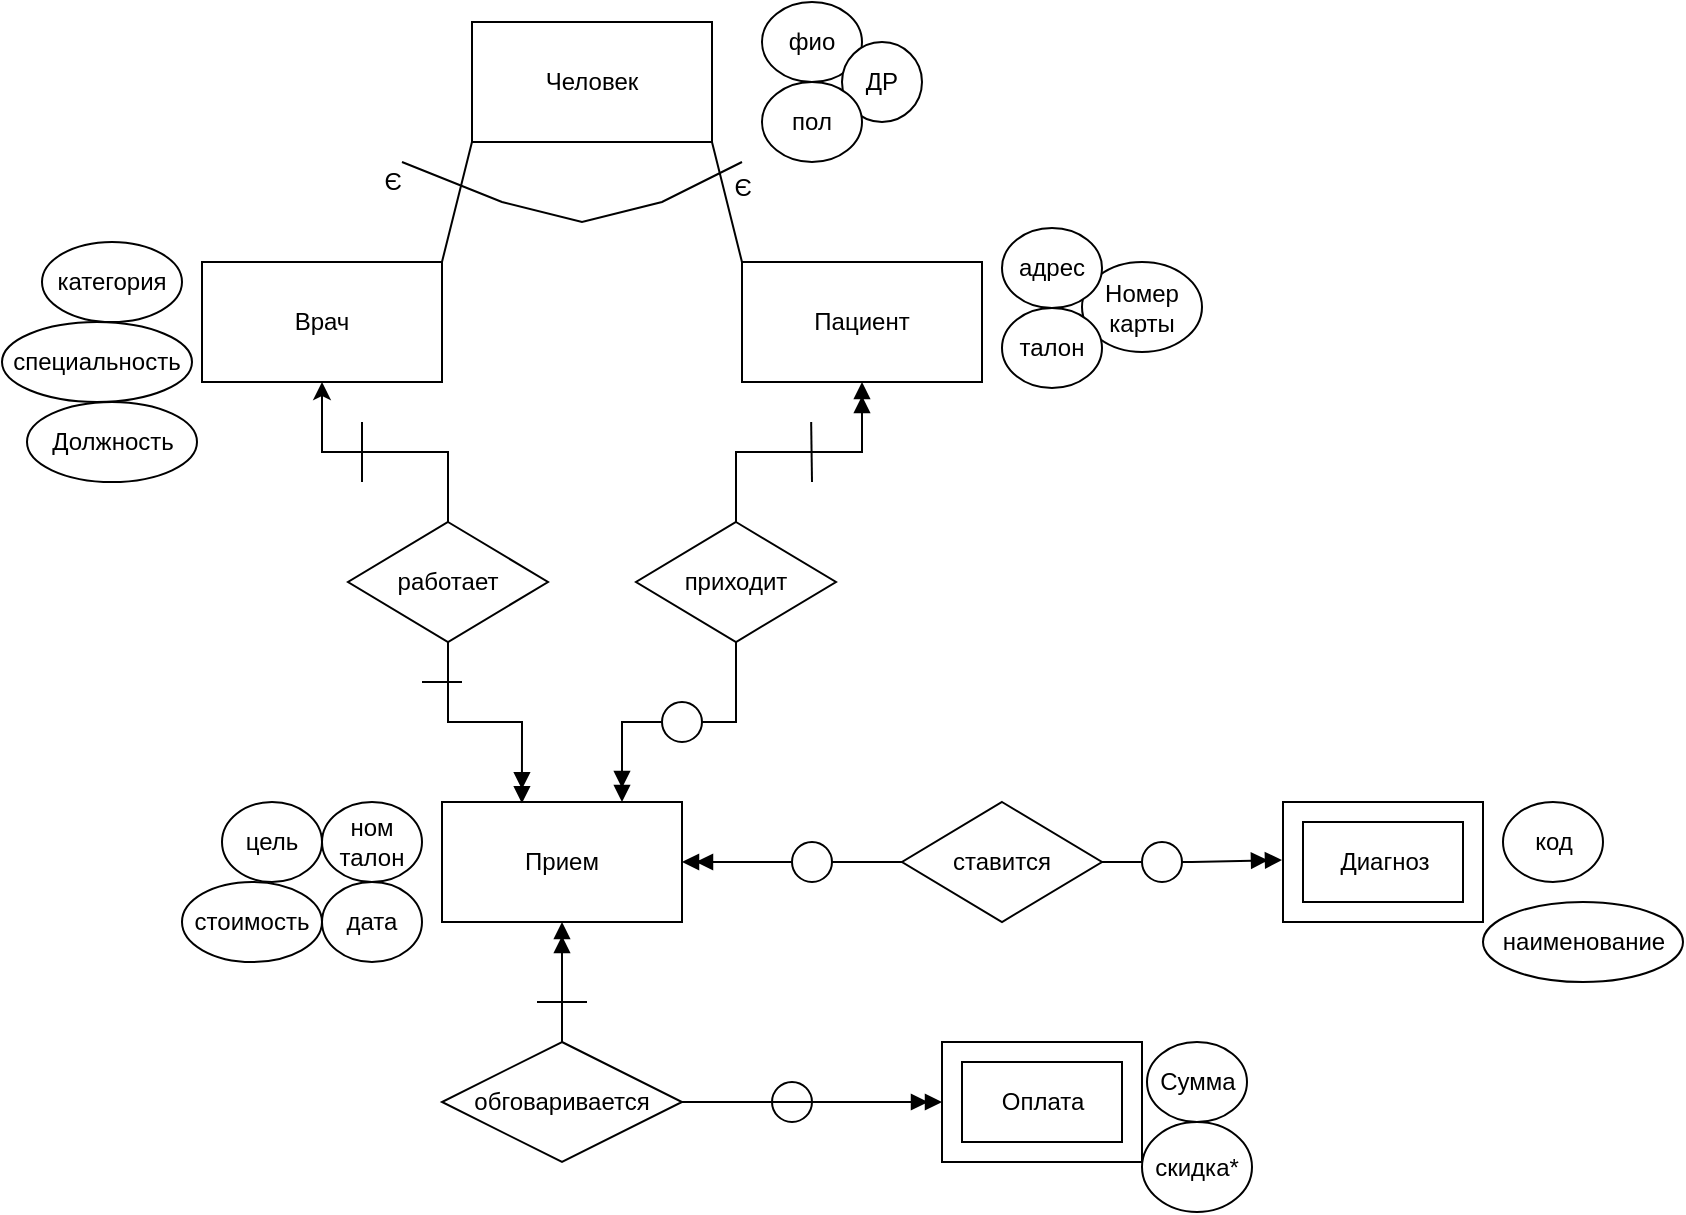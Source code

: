 <mxfile version="22.0.4" type="github">
  <diagram name="Страница — 1" id="l9a44PDTYvx-Y1zhLbaU">
    <mxGraphModel dx="478" dy="261" grid="1" gridSize="10" guides="1" tooltips="1" connect="1" arrows="1" fold="1" page="1" pageScale="1" pageWidth="1169" pageHeight="827" math="0" shadow="0">
      <root>
        <mxCell id="0" />
        <mxCell id="1" parent="0" />
        <mxCell id="2QvI0Z66gLWk9Q4QXK3n-10" value="Номер карты" style="ellipse;whiteSpace=wrap;html=1;" parent="1" vertex="1">
          <mxGeometry x="760" y="130" width="60" height="45" as="geometry" />
        </mxCell>
        <mxCell id="2QvI0Z66gLWk9Q4QXK3n-1" value="Врач" style="rounded=0;whiteSpace=wrap;html=1;" parent="1" vertex="1">
          <mxGeometry x="320" y="130" width="120" height="60" as="geometry" />
        </mxCell>
        <mxCell id="2QvI0Z66gLWk9Q4QXK3n-2" value="Пациент" style="whiteSpace=wrap;html=1;" parent="1" vertex="1">
          <mxGeometry x="590" y="130" width="120" height="60" as="geometry" />
        </mxCell>
        <mxCell id="2QvI0Z66gLWk9Q4QXK3n-3" value="Прием" style="whiteSpace=wrap;html=1;" parent="1" vertex="1">
          <mxGeometry x="440" y="400" width="120" height="60" as="geometry" />
        </mxCell>
        <mxCell id="2QvI0Z66gLWk9Q4QXK3n-4" value="" style="group" parent="1" vertex="1" connectable="0">
          <mxGeometry x="860.5" y="400" width="100" height="60" as="geometry" />
        </mxCell>
        <mxCell id="2QvI0Z66gLWk9Q4QXK3n-5" value="" style="verticalLabelPosition=bottom;verticalAlign=top;html=1;shape=mxgraph.basic.frame;dx=10;whiteSpace=wrap;" parent="2QvI0Z66gLWk9Q4QXK3n-4" vertex="1">
          <mxGeometry width="100" height="60" as="geometry" />
        </mxCell>
        <mxCell id="2QvI0Z66gLWk9Q4QXK3n-6" value="Диагноз" style="text;html=1;align=center;verticalAlign=middle;resizable=0;points=[];autosize=1;strokeColor=none;fillColor=none;" parent="2QvI0Z66gLWk9Q4QXK3n-4" vertex="1">
          <mxGeometry x="15" y="15" width="70" height="30" as="geometry" />
        </mxCell>
        <mxCell id="2QvI0Z66gLWk9Q4QXK3n-7" value="фио" style="ellipse;whiteSpace=wrap;html=1;" parent="1" vertex="1">
          <mxGeometry x="600" width="50" height="40" as="geometry" />
        </mxCell>
        <mxCell id="2QvI0Z66gLWk9Q4QXK3n-8" value="специальность" style="ellipse;whiteSpace=wrap;html=1;" parent="1" vertex="1">
          <mxGeometry x="220" y="160" width="95" height="40" as="geometry" />
        </mxCell>
        <mxCell id="2QvI0Z66gLWk9Q4QXK3n-9" value="категория" style="ellipse;whiteSpace=wrap;html=1;" parent="1" vertex="1">
          <mxGeometry x="240" y="120" width="70" height="40" as="geometry" />
        </mxCell>
        <mxCell id="2QvI0Z66gLWk9Q4QXK3n-11" value="ДР" style="ellipse;whiteSpace=wrap;html=1;" parent="1" vertex="1">
          <mxGeometry x="640" y="20" width="40" height="40" as="geometry" />
        </mxCell>
        <mxCell id="2QvI0Z66gLWk9Q4QXK3n-12" value="адрес" style="ellipse;whiteSpace=wrap;html=1;" parent="1" vertex="1">
          <mxGeometry x="720" y="113" width="50" height="40" as="geometry" />
        </mxCell>
        <mxCell id="2QvI0Z66gLWk9Q4QXK3n-13" value="пол" style="ellipse;whiteSpace=wrap;html=1;" parent="1" vertex="1">
          <mxGeometry x="600" y="40" width="50" height="40" as="geometry" />
        </mxCell>
        <mxCell id="2QvI0Z66gLWk9Q4QXK3n-14" value="скидка*" style="ellipse;whiteSpace=wrap;html=1;" parent="1" vertex="1">
          <mxGeometry x="790" y="560" width="55" height="45" as="geometry" />
        </mxCell>
        <mxCell id="2QvI0Z66gLWk9Q4QXK3n-15" value="ном талон" style="ellipse;whiteSpace=wrap;html=1;" parent="1" vertex="1">
          <mxGeometry x="380" y="400" width="50" height="40" as="geometry" />
        </mxCell>
        <mxCell id="2QvI0Z66gLWk9Q4QXK3n-16" value="талон" style="ellipse;whiteSpace=wrap;html=1;" parent="1" vertex="1">
          <mxGeometry x="720" y="153" width="50" height="40" as="geometry" />
        </mxCell>
        <mxCell id="2QvI0Z66gLWk9Q4QXK3n-17" value="дата" style="ellipse;whiteSpace=wrap;html=1;" parent="1" vertex="1">
          <mxGeometry x="380" y="440" width="50" height="40" as="geometry" />
        </mxCell>
        <mxCell id="2QvI0Z66gLWk9Q4QXK3n-18" value="цель" style="ellipse;whiteSpace=wrap;html=1;" parent="1" vertex="1">
          <mxGeometry x="330" y="400" width="50" height="40" as="geometry" />
        </mxCell>
        <mxCell id="2QvI0Z66gLWk9Q4QXK3n-19" value="стоимость" style="ellipse;whiteSpace=wrap;html=1;" parent="1" vertex="1">
          <mxGeometry x="310" y="440" width="70" height="40" as="geometry" />
        </mxCell>
        <mxCell id="2QvI0Z66gLWk9Q4QXK3n-20" value="код" style="ellipse;whiteSpace=wrap;html=1;" parent="1" vertex="1">
          <mxGeometry x="970.5" y="400" width="50" height="40" as="geometry" />
        </mxCell>
        <mxCell id="2QvI0Z66gLWk9Q4QXK3n-21" value="наименование" style="ellipse;whiteSpace=wrap;html=1;" parent="1" vertex="1">
          <mxGeometry x="960.5" y="450" width="100" height="40" as="geometry" />
        </mxCell>
        <mxCell id="2QvI0Z66gLWk9Q4QXK3n-22" value="Человек" style="rounded=0;whiteSpace=wrap;html=1;" parent="1" vertex="1">
          <mxGeometry x="455" y="10" width="120" height="60" as="geometry" />
        </mxCell>
        <mxCell id="2QvI0Z66gLWk9Q4QXK3n-23" value="" style="endArrow=none;html=1;rounded=0;entryX=0;entryY=1;entryDx=0;entryDy=0;exitX=1;exitY=0;exitDx=0;exitDy=0;" parent="1" source="2QvI0Z66gLWk9Q4QXK3n-1" target="2QvI0Z66gLWk9Q4QXK3n-22" edge="1">
          <mxGeometry width="50" height="50" relative="1" as="geometry">
            <mxPoint x="410" y="130" as="sourcePoint" />
            <mxPoint x="460" y="80" as="targetPoint" />
          </mxGeometry>
        </mxCell>
        <mxCell id="2QvI0Z66gLWk9Q4QXK3n-24" value="" style="endArrow=none;html=1;rounded=0;exitX=0;exitY=0;exitDx=0;exitDy=0;entryX=1;entryY=1;entryDx=0;entryDy=0;" parent="1" source="2QvI0Z66gLWk9Q4QXK3n-2" target="2QvI0Z66gLWk9Q4QXK3n-22" edge="1">
          <mxGeometry width="50" height="50" relative="1" as="geometry">
            <mxPoint x="450" y="140" as="sourcePoint" />
            <mxPoint x="560" y="100" as="targetPoint" />
          </mxGeometry>
        </mxCell>
        <mxCell id="2QvI0Z66gLWk9Q4QXK3n-25" value="" style="endArrow=none;html=1;rounded=0;" parent="1" edge="1">
          <mxGeometry width="50" height="50" relative="1" as="geometry">
            <mxPoint x="420" y="80" as="sourcePoint" />
            <mxPoint x="590" y="80" as="targetPoint" />
            <Array as="points">
              <mxPoint x="470" y="100" />
              <mxPoint x="510" y="110" />
              <mxPoint x="550" y="100" />
            </Array>
          </mxGeometry>
        </mxCell>
        <mxCell id="2QvI0Z66gLWk9Q4QXK3n-26" value="Є" style="text;html=1;align=center;verticalAlign=middle;resizable=0;points=[];autosize=1;strokeColor=none;fillColor=none;" parent="1" vertex="1">
          <mxGeometry x="400" y="75" width="30" height="30" as="geometry" />
        </mxCell>
        <mxCell id="2QvI0Z66gLWk9Q4QXK3n-27" value="Є" style="text;html=1;align=center;verticalAlign=middle;resizable=0;points=[];autosize=1;strokeColor=none;fillColor=none;" parent="1" vertex="1">
          <mxGeometry x="575" y="78" width="30" height="30" as="geometry" />
        </mxCell>
        <mxCell id="2QvI0Z66gLWk9Q4QXK3n-28" value="Должность" style="ellipse;whiteSpace=wrap;html=1;" parent="1" vertex="1">
          <mxGeometry x="232.5" y="200" width="85" height="40" as="geometry" />
        </mxCell>
        <mxCell id="2QvI0Z66gLWk9Q4QXK3n-29" style="edgeStyle=orthogonalEdgeStyle;rounded=0;orthogonalLoop=1;jettySize=auto;html=1;entryX=0.5;entryY=1;entryDx=0;entryDy=0;" parent="1" source="2QvI0Z66gLWk9Q4QXK3n-31" target="2QvI0Z66gLWk9Q4QXK3n-1" edge="1">
          <mxGeometry relative="1" as="geometry" />
        </mxCell>
        <mxCell id="2QvI0Z66gLWk9Q4QXK3n-30" style="edgeStyle=orthogonalEdgeStyle;rounded=0;orthogonalLoop=1;jettySize=auto;html=1;entryX=0.333;entryY=0.011;entryDx=0;entryDy=0;endArrow=doubleBlock;endFill=1;entryPerimeter=0;" parent="1" source="2QvI0Z66gLWk9Q4QXK3n-31" target="2QvI0Z66gLWk9Q4QXK3n-3" edge="1">
          <mxGeometry relative="1" as="geometry" />
        </mxCell>
        <mxCell id="2QvI0Z66gLWk9Q4QXK3n-31" value="работает" style="rhombus;whiteSpace=wrap;html=1;" parent="1" vertex="1">
          <mxGeometry x="393" y="260" width="100" height="60" as="geometry" />
        </mxCell>
        <mxCell id="2QvI0Z66gLWk9Q4QXK3n-32" style="edgeStyle=orthogonalEdgeStyle;rounded=0;orthogonalLoop=1;jettySize=auto;html=1;entryX=0.5;entryY=1;entryDx=0;entryDy=0;endArrow=doubleBlock;endFill=1;" parent="1" source="2QvI0Z66gLWk9Q4QXK3n-34" target="2QvI0Z66gLWk9Q4QXK3n-2" edge="1">
          <mxGeometry relative="1" as="geometry">
            <mxPoint x="524" y="190" as="targetPoint" />
          </mxGeometry>
        </mxCell>
        <mxCell id="2QvI0Z66gLWk9Q4QXK3n-33" style="edgeStyle=orthogonalEdgeStyle;rounded=0;orthogonalLoop=1;jettySize=auto;html=1;entryX=0.75;entryY=0;entryDx=0;entryDy=0;endArrow=doubleBlock;endFill=1;" parent="1" source="2QvI0Z66gLWk9Q4QXK3n-34" target="2QvI0Z66gLWk9Q4QXK3n-3" edge="1">
          <mxGeometry relative="1" as="geometry">
            <mxPoint x="644" y="400" as="targetPoint" />
          </mxGeometry>
        </mxCell>
        <mxCell id="2QvI0Z66gLWk9Q4QXK3n-34" value="приходит" style="rhombus;whiteSpace=wrap;html=1;" parent="1" vertex="1">
          <mxGeometry x="537" y="260" width="100" height="60" as="geometry" />
        </mxCell>
        <mxCell id="2QvI0Z66gLWk9Q4QXK3n-35" value="" style="endArrow=none;html=1;rounded=0;" parent="1" edge="1">
          <mxGeometry width="50" height="50" relative="1" as="geometry">
            <mxPoint x="400" y="240" as="sourcePoint" />
            <mxPoint x="400" y="210" as="targetPoint" />
          </mxGeometry>
        </mxCell>
        <mxCell id="2QvI0Z66gLWk9Q4QXK3n-36" style="edgeStyle=orthogonalEdgeStyle;rounded=0;orthogonalLoop=1;jettySize=auto;html=1;entryX=1;entryY=0.5;entryDx=0;entryDy=0;endArrow=doubleBlock;endFill=1;" parent="1" source="2QvI0Z66gLWk9Q4QXK3n-38" target="2QvI0Z66gLWk9Q4QXK3n-3" edge="1">
          <mxGeometry relative="1" as="geometry">
            <mxPoint x="619.5" y="379" as="targetPoint" />
          </mxGeometry>
        </mxCell>
        <mxCell id="2QvI0Z66gLWk9Q4QXK3n-37" style="edgeStyle=orthogonalEdgeStyle;rounded=0;orthogonalLoop=1;jettySize=auto;html=1;exitX=1;exitY=0.5;exitDx=0;exitDy=0;endArrow=doubleBlock;endFill=1;" parent="1" source="2QvI0Z66gLWk9Q4QXK3n-38" edge="1">
          <mxGeometry relative="1" as="geometry">
            <mxPoint x="860" y="429" as="targetPoint" />
            <mxPoint x="840.0" y="435" as="sourcePoint" />
          </mxGeometry>
        </mxCell>
        <mxCell id="2QvI0Z66gLWk9Q4QXK3n-38" value="ставится" style="rhombus;whiteSpace=wrap;html=1;" parent="1" vertex="1">
          <mxGeometry x="670" y="400" width="100" height="60" as="geometry" />
        </mxCell>
        <mxCell id="2QvI0Z66gLWk9Q4QXK3n-39" value="" style="ellipse;whiteSpace=wrap;html=1;" parent="1" vertex="1">
          <mxGeometry x="615" y="420" width="20" height="20" as="geometry" />
        </mxCell>
        <mxCell id="2QvI0Z66gLWk9Q4QXK3n-40" value="" style="endArrow=none;html=1;rounded=0;" parent="1" edge="1">
          <mxGeometry width="50" height="50" relative="1" as="geometry">
            <mxPoint x="430" y="340" as="sourcePoint" />
            <mxPoint x="450" y="340" as="targetPoint" />
          </mxGeometry>
        </mxCell>
        <mxCell id="2QvI0Z66gLWk9Q4QXK3n-41" value="" style="ellipse;whiteSpace=wrap;html=1;" parent="1" vertex="1">
          <mxGeometry x="550" y="350" width="20" height="20" as="geometry" />
        </mxCell>
        <mxCell id="2QvI0Z66gLWk9Q4QXK3n-42" value="" style="endArrow=none;html=1;rounded=0;entryX=0.75;entryY=1;entryDx=0;entryDy=0;" parent="1" edge="1">
          <mxGeometry width="50" height="50" relative="1" as="geometry">
            <mxPoint x="625" y="240" as="sourcePoint" />
            <mxPoint x="624.58" y="210" as="targetPoint" />
          </mxGeometry>
        </mxCell>
        <mxCell id="2QvI0Z66gLWk9Q4QXK3n-43" value="" style="ellipse;whiteSpace=wrap;html=1;" parent="1" vertex="1">
          <mxGeometry x="790" y="420" width="20" height="20" as="geometry" />
        </mxCell>
        <mxCell id="JiVljryhBm155S0c13bt-6" value="обговаривается" style="rhombus;whiteSpace=wrap;html=1;" vertex="1" parent="1">
          <mxGeometry x="440" y="520" width="120" height="60" as="geometry" />
        </mxCell>
        <mxCell id="JiVljryhBm155S0c13bt-7" value="" style="edgeStyle=orthogonalEdgeStyle;rounded=0;orthogonalLoop=1;jettySize=auto;html=1;exitX=0.5;exitY=1;exitDx=0;exitDy=0;entryX=0.5;entryY=0;entryDx=0;entryDy=0;endArrow=none;endFill=0;startArrow=doubleBlock;startFill=1;" edge="1" parent="1" source="2QvI0Z66gLWk9Q4QXK3n-3" target="JiVljryhBm155S0c13bt-6">
          <mxGeometry relative="1" as="geometry" />
        </mxCell>
        <mxCell id="JiVljryhBm155S0c13bt-9" value="" style="ellipse;whiteSpace=wrap;html=1;" vertex="1" parent="1">
          <mxGeometry x="605" y="540" width="20" height="20" as="geometry" />
        </mxCell>
        <mxCell id="JiVljryhBm155S0c13bt-11" style="edgeStyle=orthogonalEdgeStyle;rounded=0;orthogonalLoop=1;jettySize=auto;html=1;exitX=1;exitY=0.5;exitDx=0;exitDy=0;entryX=0;entryY=0.5;entryDx=0;entryDy=0;entryPerimeter=0;endArrow=doubleBlock;endFill=1;" edge="1" parent="1" source="JiVljryhBm155S0c13bt-6" target="JiVljryhBm155S0c13bt-1">
          <mxGeometry relative="1" as="geometry">
            <mxPoint x="500" y="610" as="targetPoint" />
          </mxGeometry>
        </mxCell>
        <mxCell id="JiVljryhBm155S0c13bt-14" value="" style="endArrow=none;html=1;rounded=0;" edge="1" parent="1">
          <mxGeometry width="50" height="50" relative="1" as="geometry">
            <mxPoint x="487.5" y="500" as="sourcePoint" />
            <mxPoint x="512.5" y="500" as="targetPoint" />
          </mxGeometry>
        </mxCell>
        <mxCell id="JiVljryhBm155S0c13bt-15" value="" style="group" vertex="1" connectable="0" parent="1">
          <mxGeometry x="690" y="520" width="100" height="60" as="geometry" />
        </mxCell>
        <mxCell id="JiVljryhBm155S0c13bt-2" value="Оплата" style="text;html=1;align=center;verticalAlign=middle;resizable=0;points=[];autosize=1;strokeColor=none;fillColor=none;" vertex="1" parent="JiVljryhBm155S0c13bt-15">
          <mxGeometry x="20" y="15" width="60" height="30" as="geometry" />
        </mxCell>
        <mxCell id="JiVljryhBm155S0c13bt-1" value="" style="verticalLabelPosition=bottom;verticalAlign=top;html=1;shape=mxgraph.basic.frame;dx=10;whiteSpace=wrap;" vertex="1" parent="1">
          <mxGeometry x="690" y="520" width="100" height="60" as="geometry" />
        </mxCell>
        <mxCell id="JiVljryhBm155S0c13bt-17" value="Сумма" style="ellipse;whiteSpace=wrap;html=1;" vertex="1" parent="1">
          <mxGeometry x="792.5" y="520" width="50" height="40" as="geometry" />
        </mxCell>
      </root>
    </mxGraphModel>
  </diagram>
</mxfile>
